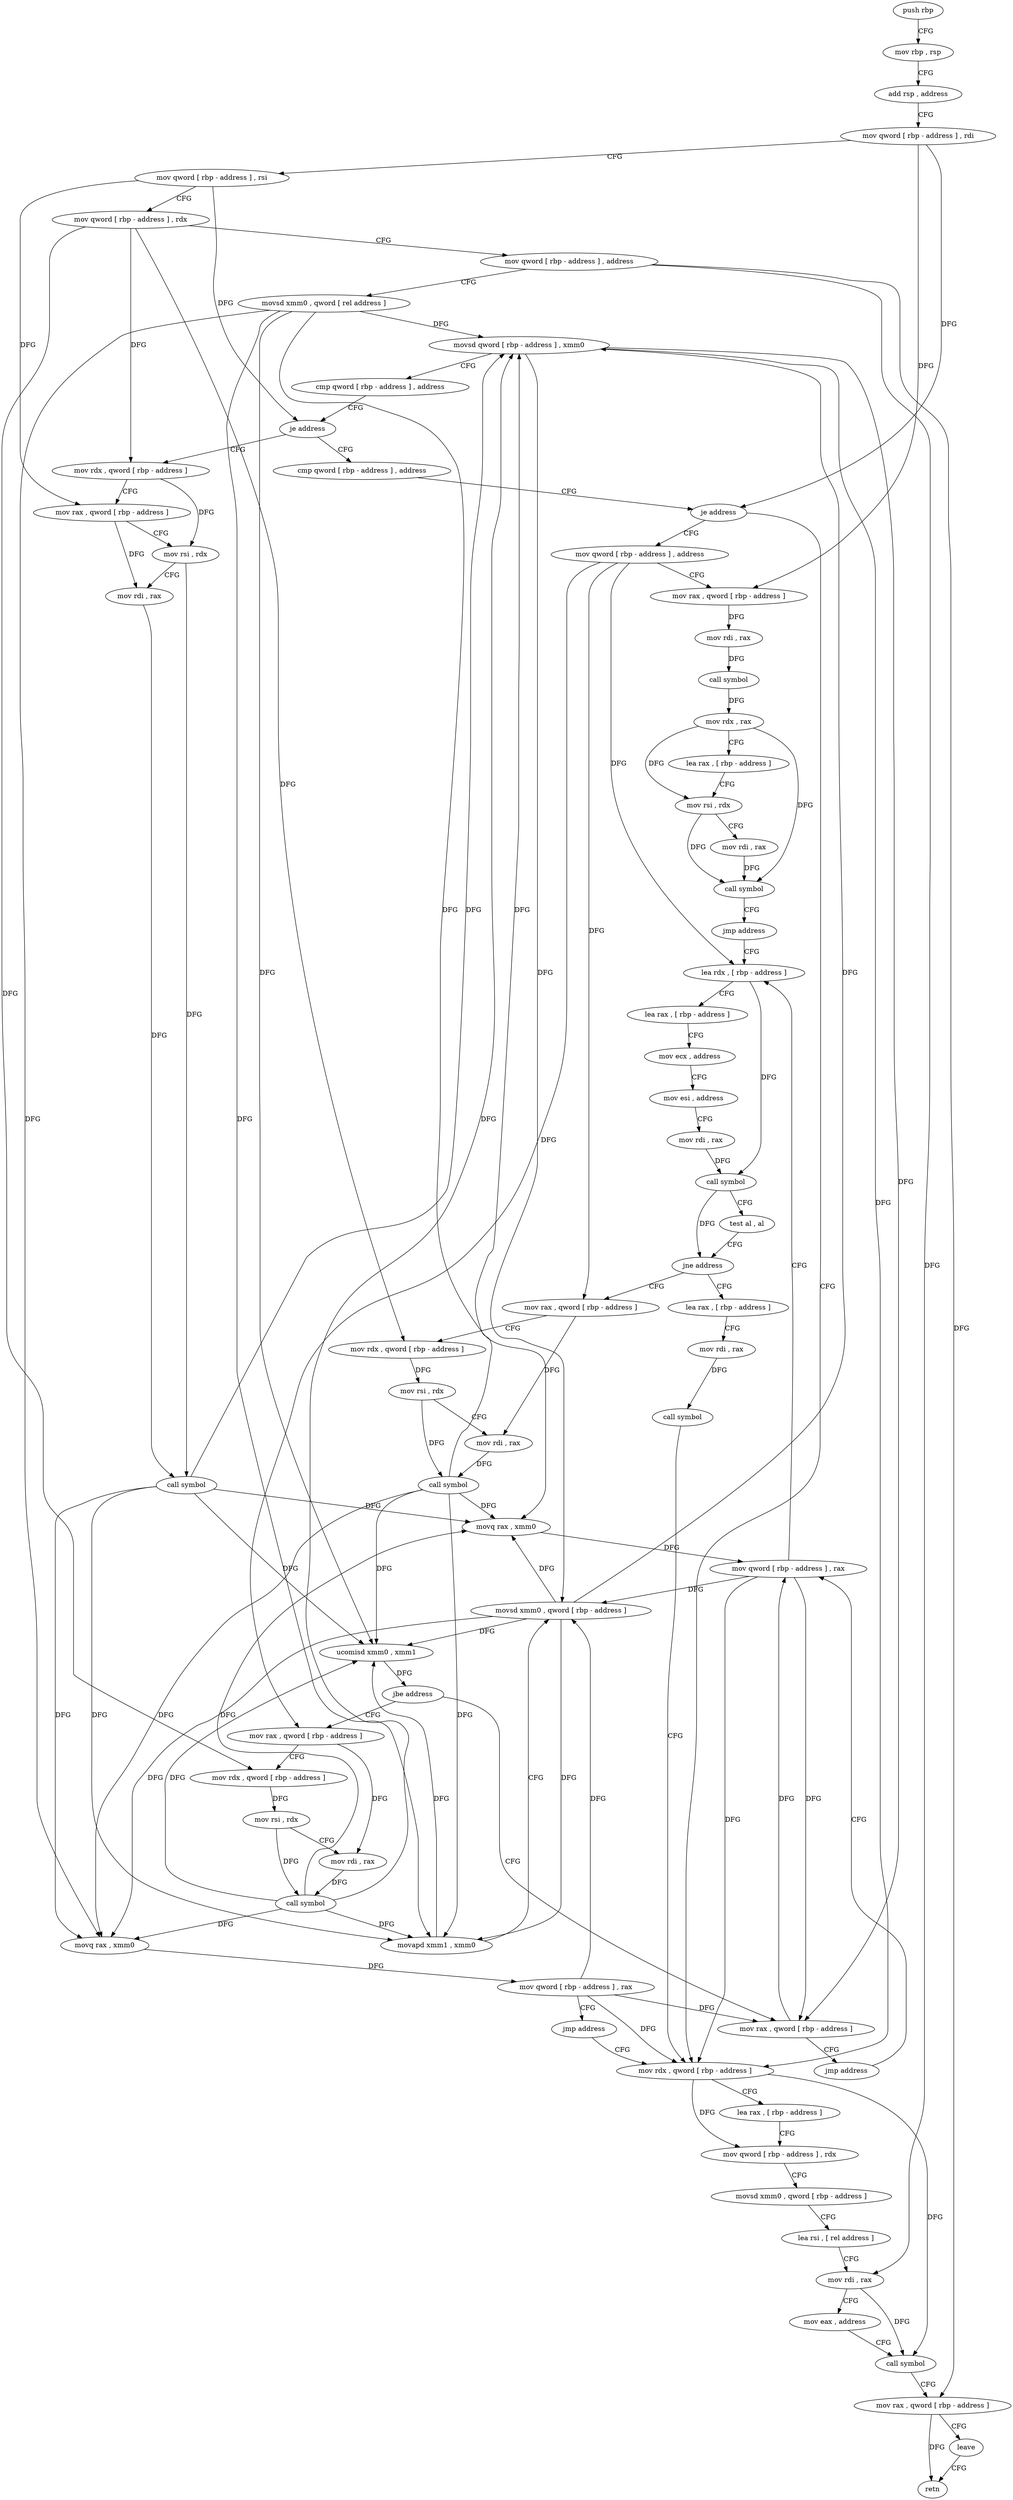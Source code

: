 digraph "func" {
"190307" [label = "push rbp" ]
"190308" [label = "mov rbp , rsp" ]
"190311" [label = "add rsp , address" ]
"190315" [label = "mov qword [ rbp - address ] , rdi" ]
"190319" [label = "mov qword [ rbp - address ] , rsi" ]
"190323" [label = "mov qword [ rbp - address ] , rdx" ]
"190327" [label = "mov qword [ rbp - address ] , address" ]
"190335" [label = "movsd xmm0 , qword [ rel address ]" ]
"190343" [label = "movsd qword [ rbp - address ] , xmm0" ]
"190348" [label = "cmp qword [ rbp - address ] , address" ]
"190353" [label = "je address" ]
"190388" [label = "cmp qword [ rbp - address ] , address" ]
"190355" [label = "mov rdx , qword [ rbp - address ]" ]
"190393" [label = "je address" ]
"190549" [label = "mov rdx , qword [ rbp - address ]" ]
"190399" [label = "mov qword [ rbp - address ] , address" ]
"190359" [label = "mov rax , qword [ rbp - address ]" ]
"190363" [label = "mov rsi , rdx" ]
"190366" [label = "mov rdi , rax" ]
"190369" [label = "call symbol" ]
"190374" [label = "movq rax , xmm0" ]
"190379" [label = "mov qword [ rbp - address ] , rax" ]
"190383" [label = "jmp address" ]
"190553" [label = "lea rax , [ rbp - address ]" ]
"190557" [label = "mov qword [ rbp - address ] , rdx" ]
"190561" [label = "movsd xmm0 , qword [ rbp - address ]" ]
"190566" [label = "lea rsi , [ rel address ]" ]
"190573" [label = "mov rdi , rax" ]
"190576" [label = "mov eax , address" ]
"190581" [label = "call symbol" ]
"190586" [label = "mov rax , qword [ rbp - address ]" ]
"190590" [label = "leave" ]
"190591" [label = "retn" ]
"190407" [label = "mov rax , qword [ rbp - address ]" ]
"190411" [label = "mov rdi , rax" ]
"190414" [label = "call symbol" ]
"190419" [label = "mov rdx , rax" ]
"190422" [label = "lea rax , [ rbp - address ]" ]
"190426" [label = "mov rsi , rdx" ]
"190429" [label = "mov rdi , rax" ]
"190432" [label = "call symbol" ]
"190437" [label = "jmp address" ]
"190507" [label = "lea rdx , [ rbp - address ]" ]
"190511" [label = "lea rax , [ rbp - address ]" ]
"190515" [label = "mov ecx , address" ]
"190520" [label = "mov esi , address" ]
"190525" [label = "mov rdi , rax" ]
"190528" [label = "call symbol" ]
"190533" [label = "test al , al" ]
"190535" [label = "jne address" ]
"190439" [label = "mov rax , qword [ rbp - address ]" ]
"190537" [label = "lea rax , [ rbp - address ]" ]
"190443" [label = "mov rdx , qword [ rbp - address ]" ]
"190447" [label = "mov rsi , rdx" ]
"190450" [label = "mov rdi , rax" ]
"190453" [label = "call symbol" ]
"190458" [label = "movapd xmm1 , xmm0" ]
"190462" [label = "movsd xmm0 , qword [ rbp - address ]" ]
"190467" [label = "ucomisd xmm0 , xmm1" ]
"190471" [label = "jbe address" ]
"190479" [label = "mov rax , qword [ rbp - address ]" ]
"190473" [label = "mov rax , qword [ rbp - address ]" ]
"190541" [label = "mov rdi , rax" ]
"190544" [label = "call symbol" ]
"190483" [label = "mov rdx , qword [ rbp - address ]" ]
"190487" [label = "mov rsi , rdx" ]
"190490" [label = "mov rdi , rax" ]
"190493" [label = "call symbol" ]
"190498" [label = "movq rax , xmm0" ]
"190503" [label = "mov qword [ rbp - address ] , rax" ]
"190477" [label = "jmp address" ]
"190307" -> "190308" [ label = "CFG" ]
"190308" -> "190311" [ label = "CFG" ]
"190311" -> "190315" [ label = "CFG" ]
"190315" -> "190319" [ label = "CFG" ]
"190315" -> "190393" [ label = "DFG" ]
"190315" -> "190407" [ label = "DFG" ]
"190319" -> "190323" [ label = "CFG" ]
"190319" -> "190353" [ label = "DFG" ]
"190319" -> "190359" [ label = "DFG" ]
"190323" -> "190327" [ label = "CFG" ]
"190323" -> "190355" [ label = "DFG" ]
"190323" -> "190443" [ label = "DFG" ]
"190323" -> "190483" [ label = "DFG" ]
"190327" -> "190335" [ label = "CFG" ]
"190327" -> "190586" [ label = "DFG" ]
"190327" -> "190573" [ label = "DFG" ]
"190335" -> "190343" [ label = "DFG" ]
"190335" -> "190374" [ label = "DFG" ]
"190335" -> "190458" [ label = "DFG" ]
"190335" -> "190467" [ label = "DFG" ]
"190335" -> "190498" [ label = "DFG" ]
"190343" -> "190348" [ label = "CFG" ]
"190343" -> "190549" [ label = "DFG" ]
"190343" -> "190462" [ label = "DFG" ]
"190343" -> "190473" [ label = "DFG" ]
"190348" -> "190353" [ label = "CFG" ]
"190353" -> "190388" [ label = "CFG" ]
"190353" -> "190355" [ label = "CFG" ]
"190388" -> "190393" [ label = "CFG" ]
"190355" -> "190359" [ label = "CFG" ]
"190355" -> "190363" [ label = "DFG" ]
"190393" -> "190549" [ label = "CFG" ]
"190393" -> "190399" [ label = "CFG" ]
"190549" -> "190553" [ label = "CFG" ]
"190549" -> "190557" [ label = "DFG" ]
"190549" -> "190581" [ label = "DFG" ]
"190399" -> "190407" [ label = "CFG" ]
"190399" -> "190439" [ label = "DFG" ]
"190399" -> "190479" [ label = "DFG" ]
"190399" -> "190507" [ label = "DFG" ]
"190359" -> "190363" [ label = "CFG" ]
"190359" -> "190366" [ label = "DFG" ]
"190363" -> "190366" [ label = "CFG" ]
"190363" -> "190369" [ label = "DFG" ]
"190366" -> "190369" [ label = "DFG" ]
"190369" -> "190374" [ label = "DFG" ]
"190369" -> "190343" [ label = "DFG" ]
"190369" -> "190458" [ label = "DFG" ]
"190369" -> "190467" [ label = "DFG" ]
"190369" -> "190498" [ label = "DFG" ]
"190374" -> "190379" [ label = "DFG" ]
"190379" -> "190383" [ label = "CFG" ]
"190379" -> "190549" [ label = "DFG" ]
"190379" -> "190462" [ label = "DFG" ]
"190379" -> "190473" [ label = "DFG" ]
"190383" -> "190549" [ label = "CFG" ]
"190553" -> "190557" [ label = "CFG" ]
"190557" -> "190561" [ label = "CFG" ]
"190561" -> "190566" [ label = "CFG" ]
"190566" -> "190573" [ label = "CFG" ]
"190573" -> "190576" [ label = "CFG" ]
"190573" -> "190581" [ label = "DFG" ]
"190576" -> "190581" [ label = "CFG" ]
"190581" -> "190586" [ label = "CFG" ]
"190586" -> "190590" [ label = "CFG" ]
"190586" -> "190591" [ label = "DFG" ]
"190590" -> "190591" [ label = "CFG" ]
"190407" -> "190411" [ label = "DFG" ]
"190411" -> "190414" [ label = "DFG" ]
"190414" -> "190419" [ label = "DFG" ]
"190419" -> "190422" [ label = "CFG" ]
"190419" -> "190426" [ label = "DFG" ]
"190419" -> "190432" [ label = "DFG" ]
"190422" -> "190426" [ label = "CFG" ]
"190426" -> "190429" [ label = "CFG" ]
"190426" -> "190432" [ label = "DFG" ]
"190429" -> "190432" [ label = "DFG" ]
"190432" -> "190437" [ label = "CFG" ]
"190437" -> "190507" [ label = "CFG" ]
"190507" -> "190511" [ label = "CFG" ]
"190507" -> "190528" [ label = "DFG" ]
"190511" -> "190515" [ label = "CFG" ]
"190515" -> "190520" [ label = "CFG" ]
"190520" -> "190525" [ label = "CFG" ]
"190525" -> "190528" [ label = "DFG" ]
"190528" -> "190533" [ label = "CFG" ]
"190528" -> "190535" [ label = "DFG" ]
"190533" -> "190535" [ label = "CFG" ]
"190535" -> "190439" [ label = "CFG" ]
"190535" -> "190537" [ label = "CFG" ]
"190439" -> "190443" [ label = "CFG" ]
"190439" -> "190450" [ label = "DFG" ]
"190537" -> "190541" [ label = "CFG" ]
"190443" -> "190447" [ label = "DFG" ]
"190447" -> "190450" [ label = "CFG" ]
"190447" -> "190453" [ label = "DFG" ]
"190450" -> "190453" [ label = "DFG" ]
"190453" -> "190458" [ label = "DFG" ]
"190453" -> "190343" [ label = "DFG" ]
"190453" -> "190374" [ label = "DFG" ]
"190453" -> "190467" [ label = "DFG" ]
"190453" -> "190498" [ label = "DFG" ]
"190458" -> "190462" [ label = "CFG" ]
"190458" -> "190467" [ label = "DFG" ]
"190462" -> "190467" [ label = "DFG" ]
"190462" -> "190343" [ label = "DFG" ]
"190462" -> "190374" [ label = "DFG" ]
"190462" -> "190458" [ label = "DFG" ]
"190462" -> "190498" [ label = "DFG" ]
"190467" -> "190471" [ label = "DFG" ]
"190471" -> "190479" [ label = "CFG" ]
"190471" -> "190473" [ label = "CFG" ]
"190479" -> "190483" [ label = "CFG" ]
"190479" -> "190490" [ label = "DFG" ]
"190473" -> "190477" [ label = "CFG" ]
"190473" -> "190503" [ label = "DFG" ]
"190541" -> "190544" [ label = "DFG" ]
"190544" -> "190549" [ label = "CFG" ]
"190483" -> "190487" [ label = "DFG" ]
"190487" -> "190490" [ label = "CFG" ]
"190487" -> "190493" [ label = "DFG" ]
"190490" -> "190493" [ label = "DFG" ]
"190493" -> "190498" [ label = "DFG" ]
"190493" -> "190343" [ label = "DFG" ]
"190493" -> "190374" [ label = "DFG" ]
"190493" -> "190458" [ label = "DFG" ]
"190493" -> "190467" [ label = "DFG" ]
"190498" -> "190503" [ label = "DFG" ]
"190503" -> "190507" [ label = "CFG" ]
"190503" -> "190549" [ label = "DFG" ]
"190503" -> "190462" [ label = "DFG" ]
"190503" -> "190473" [ label = "DFG" ]
"190477" -> "190503" [ label = "CFG" ]
}
